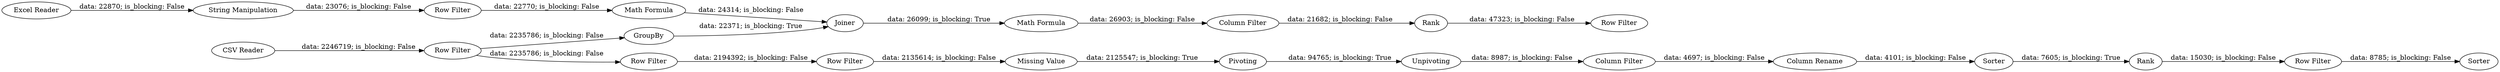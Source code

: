 digraph {
	"763637678780100099_20" [label="Math Formula"]
	"763637678780100099_4" [label="Row Filter"]
	"763637678780100099_21" [label="Column Filter"]
	"763637678780100099_18" [label="Math Formula"]
	"763637678780100099_22" [label=Rank]
	"763637678780100099_14" [label="Excel Reader"]
	"763637678780100099_10" [label="Row Filter"]
	"763637678780100099_6" [label="Column Filter"]
	"763637678780100099_12" [label="Row Filter"]
	"763637678780100099_3" [label=Pivoting]
	"763637678780100099_15" [label="String Manipulation"]
	"763637678780100099_5" [label=Unpivoting]
	"763637678780100099_2" [label="Missing Value"]
	"763637678780100099_13" [label=Sorter]
	"763637678780100099_7" [label=Sorter]
	"763637678780100099_16" [label="Row Filter"]
	"763637678780100099_17" [label=GroupBy]
	"763637678780100099_9" [label="Row Filter"]
	"763637678780100099_1" [label="CSV Reader"]
	"763637678780100099_11" [label=Rank]
	"763637678780100099_19" [label=Joiner]
	"763637678780100099_23" [label="Row Filter"]
	"763637678780100099_8" [label="Column Rename"]
	"763637678780100099_7" -> "763637678780100099_11" [label="data: 7605; is_blocking: True"]
	"763637678780100099_11" -> "763637678780100099_12" [label="data: 15030; is_blocking: False"]
	"763637678780100099_4" -> "763637678780100099_17" [label="data: 2235786; is_blocking: False"]
	"763637678780100099_10" -> "763637678780100099_2" [label="data: 2135614; is_blocking: False"]
	"763637678780100099_15" -> "763637678780100099_16" [label="data: 23076; is_blocking: False"]
	"763637678780100099_2" -> "763637678780100099_3" [label="data: 2125547; is_blocking: True"]
	"763637678780100099_20" -> "763637678780100099_21" [label="data: 26903; is_blocking: False"]
	"763637678780100099_8" -> "763637678780100099_7" [label="data: 4101; is_blocking: False"]
	"763637678780100099_17" -> "763637678780100099_19" [label="data: 22371; is_blocking: True"]
	"763637678780100099_6" -> "763637678780100099_8" [label="data: 4697; is_blocking: False"]
	"763637678780100099_5" -> "763637678780100099_6" [label="data: 8987; is_blocking: False"]
	"763637678780100099_4" -> "763637678780100099_9" [label="data: 2235786; is_blocking: False"]
	"763637678780100099_21" -> "763637678780100099_22" [label="data: 21682; is_blocking: False"]
	"763637678780100099_18" -> "763637678780100099_19" [label="data: 24314; is_blocking: False"]
	"763637678780100099_9" -> "763637678780100099_10" [label="data: 2194392; is_blocking: False"]
	"763637678780100099_22" -> "763637678780100099_23" [label="data: 47323; is_blocking: False"]
	"763637678780100099_19" -> "763637678780100099_20" [label="data: 26099; is_blocking: True"]
	"763637678780100099_14" -> "763637678780100099_15" [label="data: 22870; is_blocking: False"]
	"763637678780100099_3" -> "763637678780100099_5" [label="data: 94765; is_blocking: True"]
	"763637678780100099_1" -> "763637678780100099_4" [label="data: 2246719; is_blocking: False"]
	"763637678780100099_16" -> "763637678780100099_18" [label="data: 22770; is_blocking: False"]
	"763637678780100099_12" -> "763637678780100099_13" [label="data: 8785; is_blocking: False"]
	rankdir=LR
}
